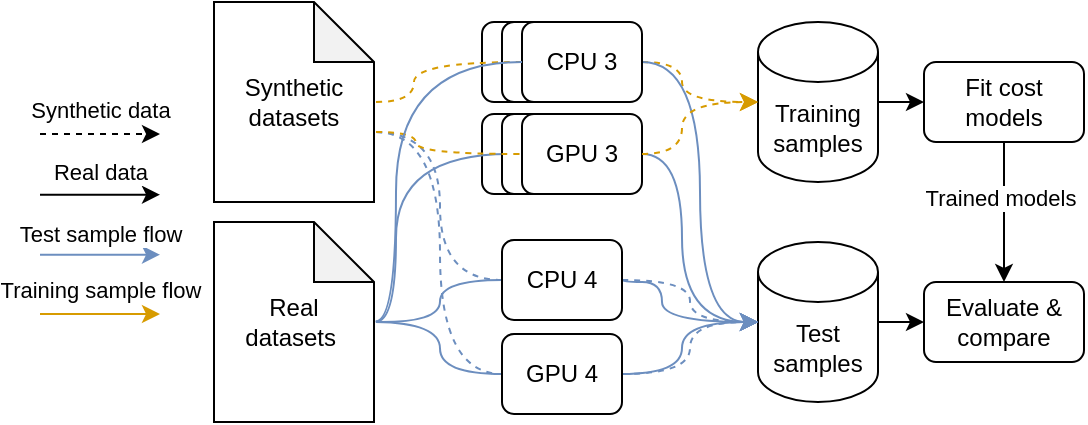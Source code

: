 <mxfile>
    <diagram name="Page-1" id="qztRpckbrFEY-geydGaS">
        <mxGraphModel dx="319" dy="445" grid="1" gridSize="10" guides="1" tooltips="1" connect="1" arrows="1" fold="1" page="1" pageScale="1" pageWidth="827" pageHeight="1169" math="0" shadow="0">
            <root>
                <mxCell id="0"/>
                <mxCell id="1" parent="0"/>
                <mxCell id="eoR4iP3E43pKiGeZ5qrH-18" value="CPU 1" style="rounded=1;whiteSpace=wrap;html=1;" parent="1" vertex="1">
                    <mxGeometry x="394" y="196" width="60" height="40" as="geometry"/>
                </mxCell>
                <mxCell id="eoR4iP3E43pKiGeZ5qrH-39" style="edgeStyle=orthogonalEdgeStyle;rounded=0;orthogonalLoop=1;jettySize=auto;html=1;entryX=0;entryY=0.5;entryDx=0;entryDy=0;curved=1;dashed=1;exitX=0;exitY=0;exitDx=80;exitDy=65;exitPerimeter=0;fillColor=#dae8fc;strokeColor=#6c8ebf;endArrow=none;endFill=0;" parent="1" target="eoR4iP3E43pKiGeZ5qrH-21" edge="1">
                    <mxGeometry relative="1" as="geometry">
                        <mxPoint x="341" y="205" as="sourcePoint"/>
                    </mxGeometry>
                </mxCell>
                <mxCell id="eoR4iP3E43pKiGeZ5qrH-40" style="edgeStyle=orthogonalEdgeStyle;rounded=0;orthogonalLoop=1;jettySize=auto;html=1;entryX=0;entryY=0.5;entryDx=0;entryDy=0;curved=1;dashed=1;exitX=0;exitY=0;exitDx=80;exitDy=65;exitPerimeter=0;fillColor=#dae8fc;strokeColor=#6c8ebf;endArrow=none;endFill=0;" parent="1" target="eoR4iP3E43pKiGeZ5qrH-22" edge="1">
                    <mxGeometry relative="1" as="geometry">
                        <mxPoint x="341" y="205" as="sourcePoint"/>
                    </mxGeometry>
                </mxCell>
                <mxCell id="eoR4iP3E43pKiGeZ5qrH-1" value="Synthetic &lt;br&gt;datasets" style="shape=note;whiteSpace=wrap;html=1;backgroundOutline=1;darkOpacity=0.05;" parent="1" vertex="1">
                    <mxGeometry x="260" y="140" width="80" height="100" as="geometry"/>
                </mxCell>
                <mxCell id="eoR4iP3E43pKiGeZ5qrH-55" style="edgeStyle=orthogonalEdgeStyle;rounded=0;orthogonalLoop=1;jettySize=auto;html=1;entryX=0;entryY=0.5;entryDx=0;entryDy=0;fillColor=#dae8fc;strokeColor=#6c8ebf;curved=1;endArrow=none;endFill=0;" parent="1" target="eoR4iP3E43pKiGeZ5qrH-21" edge="1">
                    <mxGeometry relative="1" as="geometry">
                        <mxPoint x="341" y="300" as="sourcePoint"/>
                    </mxGeometry>
                </mxCell>
                <mxCell id="eoR4iP3E43pKiGeZ5qrH-56" style="edgeStyle=orthogonalEdgeStyle;rounded=0;orthogonalLoop=1;jettySize=auto;html=1;entryX=0;entryY=0.5;entryDx=0;entryDy=0;fillColor=#dae8fc;strokeColor=#6c8ebf;curved=1;endArrow=none;endFill=0;" parent="1" target="eoR4iP3E43pKiGeZ5qrH-22" edge="1">
                    <mxGeometry relative="1" as="geometry">
                        <mxPoint x="341" y="300" as="sourcePoint"/>
                    </mxGeometry>
                </mxCell>
                <mxCell id="eoR4iP3E43pKiGeZ5qrH-59" style="edgeStyle=orthogonalEdgeStyle;rounded=0;orthogonalLoop=1;jettySize=auto;html=1;entryX=0;entryY=0.5;entryDx=0;entryDy=0;curved=1;fillColor=#dae8fc;strokeColor=#6c8ebf;exitX=1;exitY=0.498;exitDx=0;exitDy=0;exitPerimeter=0;" parent="1" target="eoR4iP3E43pKiGeZ5qrH-20" edge="1">
                    <mxGeometry relative="1" as="geometry">
                        <mxPoint x="341" y="299.8" as="sourcePoint"/>
                        <Array as="points">
                            <mxPoint x="351" y="300"/>
                            <mxPoint x="351" y="216"/>
                        </Array>
                    </mxGeometry>
                </mxCell>
                <mxCell id="eoR4iP3E43pKiGeZ5qrH-2" value="Real&lt;br&gt;datasets&amp;nbsp;" style="shape=note;whiteSpace=wrap;html=1;backgroundOutline=1;darkOpacity=0.05;" parent="1" vertex="1">
                    <mxGeometry x="260" y="250" width="80" height="100" as="geometry"/>
                </mxCell>
                <mxCell id="eoR4iP3E43pKiGeZ5qrH-65" value="" style="edgeStyle=orthogonalEdgeStyle;rounded=0;orthogonalLoop=1;jettySize=auto;html=1;" parent="1" source="eoR4iP3E43pKiGeZ5qrH-3" target="eoR4iP3E43pKiGeZ5qrH-64" edge="1">
                    <mxGeometry relative="1" as="geometry"/>
                </mxCell>
                <mxCell id="eoR4iP3E43pKiGeZ5qrH-3" value="Training samples" style="shape=cylinder3;whiteSpace=wrap;html=1;boundedLbl=1;backgroundOutline=1;size=15;" parent="1" vertex="1">
                    <mxGeometry x="532" y="150" width="60" height="80" as="geometry"/>
                </mxCell>
                <mxCell id="eoR4iP3E43pKiGeZ5qrH-70" style="edgeStyle=orthogonalEdgeStyle;rounded=0;orthogonalLoop=1;jettySize=auto;html=1;entryX=0;entryY=0.5;entryDx=0;entryDy=0;" parent="1" source="eoR4iP3E43pKiGeZ5qrH-6" target="eoR4iP3E43pKiGeZ5qrH-68" edge="1">
                    <mxGeometry relative="1" as="geometry"/>
                </mxCell>
                <mxCell id="eoR4iP3E43pKiGeZ5qrH-6" value="Test samples" style="shape=cylinder3;whiteSpace=wrap;html=1;boundedLbl=1;backgroundOutline=1;size=15;" parent="1" vertex="1">
                    <mxGeometry x="532" y="260" width="60" height="80" as="geometry"/>
                </mxCell>
                <mxCell id="eoR4iP3E43pKiGeZ5qrH-15" value="CPU 1" style="rounded=1;whiteSpace=wrap;html=1;" parent="1" vertex="1">
                    <mxGeometry x="394" y="150" width="60" height="40" as="geometry"/>
                </mxCell>
                <mxCell id="eoR4iP3E43pKiGeZ5qrH-16" value="CPU 1" style="rounded=1;whiteSpace=wrap;html=1;" parent="1" vertex="1">
                    <mxGeometry x="404" y="150" width="60" height="40" as="geometry"/>
                </mxCell>
                <mxCell id="eoR4iP3E43pKiGeZ5qrH-25" style="edgeStyle=orthogonalEdgeStyle;rounded=0;orthogonalLoop=1;jettySize=auto;html=1;exitX=1;exitY=0.5;exitDx=0;exitDy=0;entryX=0;entryY=0.5;entryDx=0;entryDy=0;entryPerimeter=0;dashed=1;curved=1;fillColor=#ffe6cc;strokeColor=#d79b00;" parent="1" source="eoR4iP3E43pKiGeZ5qrH-17" target="eoR4iP3E43pKiGeZ5qrH-3" edge="1">
                    <mxGeometry relative="1" as="geometry">
                        <Array as="points">
                            <mxPoint x="494" y="170"/>
                            <mxPoint x="494" y="190"/>
                        </Array>
                    </mxGeometry>
                </mxCell>
                <mxCell id="eoR4iP3E43pKiGeZ5qrH-62" style="edgeStyle=orthogonalEdgeStyle;orthogonalLoop=1;jettySize=auto;html=1;entryX=0;entryY=0.5;entryDx=0;entryDy=0;entryPerimeter=0;fillColor=#dae8fc;strokeColor=#6c8ebf;curved=1;" parent="1" source="eoR4iP3E43pKiGeZ5qrH-17" target="eoR4iP3E43pKiGeZ5qrH-6" edge="1">
                    <mxGeometry relative="1" as="geometry"/>
                </mxCell>
                <mxCell id="eoR4iP3E43pKiGeZ5qrH-17" value="CPU 3" style="rounded=1;whiteSpace=wrap;html=1;" parent="1" vertex="1">
                    <mxGeometry x="414" y="150" width="60" height="40" as="geometry"/>
                </mxCell>
                <mxCell id="eoR4iP3E43pKiGeZ5qrH-19" value="CPU 1" style="rounded=1;whiteSpace=wrap;html=1;" parent="1" vertex="1">
                    <mxGeometry x="404" y="196" width="60" height="40" as="geometry"/>
                </mxCell>
                <mxCell id="eoR4iP3E43pKiGeZ5qrH-60" style="edgeStyle=orthogonalEdgeStyle;rounded=0;orthogonalLoop=1;jettySize=auto;html=1;entryX=0;entryY=0.5;entryDx=0;entryDy=0;entryPerimeter=0;curved=1;fillColor=#dae8fc;strokeColor=#6c8ebf;" parent="1" source="eoR4iP3E43pKiGeZ5qrH-20" target="eoR4iP3E43pKiGeZ5qrH-6" edge="1">
                    <mxGeometry relative="1" as="geometry">
                        <Array as="points">
                            <mxPoint x="494" y="216"/>
                            <mxPoint x="494" y="300"/>
                        </Array>
                    </mxGeometry>
                </mxCell>
                <mxCell id="eoR4iP3E43pKiGeZ5qrH-20" value="GPU 3" style="rounded=1;whiteSpace=wrap;html=1;" parent="1" vertex="1">
                    <mxGeometry x="414" y="196" width="60" height="40" as="geometry"/>
                </mxCell>
                <mxCell id="eoR4iP3E43pKiGeZ5qrH-43" style="edgeStyle=orthogonalEdgeStyle;rounded=0;orthogonalLoop=1;jettySize=auto;html=1;entryX=0;entryY=0.5;entryDx=0;entryDy=0;entryPerimeter=0;curved=1;dashed=1;fillColor=#dae8fc;strokeColor=#6c8ebf;" parent="1" source="eoR4iP3E43pKiGeZ5qrH-21" target="eoR4iP3E43pKiGeZ5qrH-6" edge="1">
                    <mxGeometry relative="1" as="geometry"/>
                </mxCell>
                <mxCell id="eoR4iP3E43pKiGeZ5qrH-57" style="edgeStyle=orthogonalEdgeStyle;rounded=0;orthogonalLoop=1;jettySize=auto;html=1;entryX=0;entryY=0.5;entryDx=0;entryDy=0;entryPerimeter=0;fillColor=#dae8fc;strokeColor=#6c8ebf;curved=1;exitX=1;exitY=0.5;exitDx=0;exitDy=0;" parent="1" source="eoR4iP3E43pKiGeZ5qrH-21" target="eoR4iP3E43pKiGeZ5qrH-6" edge="1">
                    <mxGeometry relative="1" as="geometry">
                        <Array as="points">
                            <mxPoint x="464" y="280"/>
                            <mxPoint x="484" y="280"/>
                            <mxPoint x="484" y="300"/>
                        </Array>
                    </mxGeometry>
                </mxCell>
                <mxCell id="eoR4iP3E43pKiGeZ5qrH-21" value="CPU 4" style="rounded=1;whiteSpace=wrap;html=1;" parent="1" vertex="1">
                    <mxGeometry x="404" y="259" width="60" height="40" as="geometry"/>
                </mxCell>
                <mxCell id="eoR4iP3E43pKiGeZ5qrH-44" style="edgeStyle=orthogonalEdgeStyle;rounded=0;orthogonalLoop=1;jettySize=auto;html=1;entryX=0;entryY=0.5;entryDx=0;entryDy=0;entryPerimeter=0;curved=1;dashed=1;fillColor=#dae8fc;strokeColor=#6c8ebf;exitX=1;exitY=0.5;exitDx=0;exitDy=0;" parent="1" source="eoR4iP3E43pKiGeZ5qrH-22" target="eoR4iP3E43pKiGeZ5qrH-6" edge="1">
                    <mxGeometry relative="1" as="geometry"/>
                </mxCell>
                <mxCell id="eoR4iP3E43pKiGeZ5qrH-58" style="edgeStyle=orthogonalEdgeStyle;rounded=0;orthogonalLoop=1;jettySize=auto;html=1;entryX=0;entryY=0.5;entryDx=0;entryDy=0;entryPerimeter=0;fillColor=#dae8fc;strokeColor=#6c8ebf;curved=1;" parent="1" source="eoR4iP3E43pKiGeZ5qrH-22" target="eoR4iP3E43pKiGeZ5qrH-6" edge="1">
                    <mxGeometry relative="1" as="geometry">
                        <Array as="points">
                            <mxPoint x="494" y="326"/>
                            <mxPoint x="494" y="300"/>
                        </Array>
                    </mxGeometry>
                </mxCell>
                <mxCell id="eoR4iP3E43pKiGeZ5qrH-22" value="GPU 4" style="rounded=1;whiteSpace=wrap;html=1;" parent="1" vertex="1">
                    <mxGeometry x="404" y="306" width="60" height="40" as="geometry"/>
                </mxCell>
                <mxCell id="eoR4iP3E43pKiGeZ5qrH-24" style="edgeStyle=orthogonalEdgeStyle;rounded=0;orthogonalLoop=1;jettySize=auto;html=1;entryX=0;entryY=0.5;entryDx=0;entryDy=0;endArrow=none;endFill=0;dashed=1;curved=1;fillColor=#ffe6cc;strokeColor=#d79b00;" parent="1" target="eoR4iP3E43pKiGeZ5qrH-17" edge="1">
                    <mxGeometry relative="1" as="geometry">
                        <mxPoint x="341" y="190" as="sourcePoint"/>
                        <Array as="points">
                            <mxPoint x="360" y="190"/>
                            <mxPoint x="360" y="170"/>
                        </Array>
                    </mxGeometry>
                </mxCell>
                <mxCell id="eoR4iP3E43pKiGeZ5qrH-38" style="edgeStyle=orthogonalEdgeStyle;rounded=0;orthogonalLoop=1;jettySize=auto;html=1;entryX=0;entryY=0.5;entryDx=0;entryDy=0;entryPerimeter=0;dashed=1;curved=1;exitX=1;exitY=0.5;exitDx=0;exitDy=0;fillColor=#ffe6cc;strokeColor=#d79b00;" parent="1" source="eoR4iP3E43pKiGeZ5qrH-20" target="eoR4iP3E43pKiGeZ5qrH-3" edge="1">
                    <mxGeometry relative="1" as="geometry">
                        <mxPoint x="473.5" y="220" as="sourcePoint"/>
                        <mxPoint x="513.5" y="250" as="targetPoint"/>
                        <Array as="points">
                            <mxPoint x="494" y="216"/>
                            <mxPoint x="494" y="190"/>
                        </Array>
                    </mxGeometry>
                </mxCell>
                <mxCell id="eoR4iP3E43pKiGeZ5qrH-45" value="" style="endArrow=classic;html=1;rounded=0;dashed=1;" parent="1" edge="1">
                    <mxGeometry width="50" height="50" relative="1" as="geometry">
                        <mxPoint x="173" y="206" as="sourcePoint"/>
                        <mxPoint x="233" y="206" as="targetPoint"/>
                    </mxGeometry>
                </mxCell>
                <mxCell id="eoR4iP3E43pKiGeZ5qrH-46" value="Synthetic data" style="edgeLabel;html=1;align=center;verticalAlign=middle;resizable=0;points=[];" parent="eoR4iP3E43pKiGeZ5qrH-45" connectable="0" vertex="1">
                    <mxGeometry x="-0.595" y="1" relative="1" as="geometry">
                        <mxPoint x="18" y="-11" as="offset"/>
                    </mxGeometry>
                </mxCell>
                <mxCell id="eoR4iP3E43pKiGeZ5qrH-47" value="" style="endArrow=classic;html=1;rounded=0;" parent="1" edge="1">
                    <mxGeometry width="50" height="50" relative="1" as="geometry">
                        <mxPoint x="173" y="236.33" as="sourcePoint"/>
                        <mxPoint x="233" y="236.33" as="targetPoint"/>
                    </mxGeometry>
                </mxCell>
                <mxCell id="eoR4iP3E43pKiGeZ5qrH-48" value="Real data" style="edgeLabel;html=1;align=center;verticalAlign=middle;resizable=0;points=[];" parent="eoR4iP3E43pKiGeZ5qrH-47" connectable="0" vertex="1">
                    <mxGeometry x="-0.595" y="1" relative="1" as="geometry">
                        <mxPoint x="18" y="-11" as="offset"/>
                    </mxGeometry>
                </mxCell>
                <mxCell id="eoR4iP3E43pKiGeZ5qrH-34" style="edgeStyle=orthogonalEdgeStyle;rounded=0;orthogonalLoop=1;jettySize=auto;html=1;exitX=0;exitY=0;exitDx=80;exitDy=65;exitPerimeter=0;entryX=0;entryY=0.5;entryDx=0;entryDy=0;dashed=1;curved=1;endArrow=none;endFill=0;fillColor=#ffe6cc;strokeColor=#d79b00;" parent="1" target="eoR4iP3E43pKiGeZ5qrH-20" edge="1">
                    <mxGeometry relative="1" as="geometry">
                        <mxPoint x="341" y="205" as="sourcePoint"/>
                        <Array as="points">
                            <mxPoint x="361" y="205"/>
                            <mxPoint x="361" y="216"/>
                        </Array>
                    </mxGeometry>
                </mxCell>
                <mxCell id="eoR4iP3E43pKiGeZ5qrH-51" value="" style="endArrow=classic;html=1;rounded=0;fillColor=#ffe6cc;strokeColor=#d79b00;" parent="1" edge="1">
                    <mxGeometry width="50" height="50" relative="1" as="geometry">
                        <mxPoint x="173" y="296.0" as="sourcePoint"/>
                        <mxPoint x="233" y="296.0" as="targetPoint"/>
                    </mxGeometry>
                </mxCell>
                <mxCell id="eoR4iP3E43pKiGeZ5qrH-52" value="Training sample flow" style="edgeLabel;html=1;align=center;verticalAlign=middle;resizable=0;points=[];" parent="eoR4iP3E43pKiGeZ5qrH-51" connectable="0" vertex="1">
                    <mxGeometry x="-0.595" y="1" relative="1" as="geometry">
                        <mxPoint x="18" y="-11" as="offset"/>
                    </mxGeometry>
                </mxCell>
                <mxCell id="eoR4iP3E43pKiGeZ5qrH-53" value="" style="endArrow=classic;html=1;rounded=0;fillColor=#dae8fc;strokeColor=#6c8ebf;" parent="1" edge="1">
                    <mxGeometry width="50" height="50" relative="1" as="geometry">
                        <mxPoint x="173" y="266.33" as="sourcePoint"/>
                        <mxPoint x="233" y="266.33" as="targetPoint"/>
                    </mxGeometry>
                </mxCell>
                <mxCell id="eoR4iP3E43pKiGeZ5qrH-54" value="Test sample flow" style="edgeLabel;html=1;align=center;verticalAlign=middle;resizable=0;points=[];" parent="eoR4iP3E43pKiGeZ5qrH-53" connectable="0" vertex="1">
                    <mxGeometry x="-0.595" y="1" relative="1" as="geometry">
                        <mxPoint x="18" y="-10" as="offset"/>
                    </mxGeometry>
                </mxCell>
                <mxCell id="eoR4iP3E43pKiGeZ5qrH-61" style="edgeStyle=orthogonalEdgeStyle;rounded=0;orthogonalLoop=1;jettySize=auto;html=1;entryX=0;entryY=0.5;entryDx=0;entryDy=0;curved=1;fillColor=#dae8fc;strokeColor=#6c8ebf;exitX=0.997;exitY=0.497;exitDx=0;exitDy=0;exitPerimeter=0;endArrow=none;endFill=0;" parent="1" target="eoR4iP3E43pKiGeZ5qrH-17" edge="1">
                    <mxGeometry relative="1" as="geometry">
                        <mxPoint x="340.76" y="299.7" as="sourcePoint"/>
                        <mxPoint x="411" y="226" as="targetPoint"/>
                        <Array as="points">
                            <mxPoint x="351" y="300"/>
                            <mxPoint x="351" y="170"/>
                        </Array>
                    </mxGeometry>
                </mxCell>
                <mxCell id="eoR4iP3E43pKiGeZ5qrH-66" style="edgeStyle=orthogonalEdgeStyle;rounded=0;orthogonalLoop=1;jettySize=auto;html=1;entryX=0.5;entryY=0;entryDx=0;entryDy=0;" parent="1" source="eoR4iP3E43pKiGeZ5qrH-64" target="eoR4iP3E43pKiGeZ5qrH-68" edge="1">
                    <mxGeometry relative="1" as="geometry">
                        <mxPoint x="655" y="300" as="targetPoint"/>
                    </mxGeometry>
                </mxCell>
                <mxCell id="eoR4iP3E43pKiGeZ5qrH-67" value="Trained models" style="edgeLabel;html=1;align=center;verticalAlign=middle;resizable=0;points=[];" parent="eoR4iP3E43pKiGeZ5qrH-66" connectable="0" vertex="1">
                    <mxGeometry x="-0.213" y="-2" relative="1" as="geometry">
                        <mxPoint as="offset"/>
                    </mxGeometry>
                </mxCell>
                <mxCell id="eoR4iP3E43pKiGeZ5qrH-64" value="Fit cost models" style="rounded=1;whiteSpace=wrap;html=1;" parent="1" vertex="1">
                    <mxGeometry x="615" y="170" width="80" height="40" as="geometry"/>
                </mxCell>
                <mxCell id="eoR4iP3E43pKiGeZ5qrH-68" value="Evaluate &amp;amp; compare" style="rounded=1;whiteSpace=wrap;html=1;" parent="1" vertex="1">
                    <mxGeometry x="615" y="280" width="80" height="40" as="geometry"/>
                </mxCell>
            </root>
        </mxGraphModel>
    </diagram>
</mxfile>